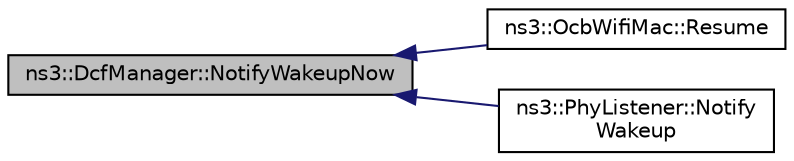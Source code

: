 digraph "ns3::DcfManager::NotifyWakeupNow"
{
  edge [fontname="Helvetica",fontsize="10",labelfontname="Helvetica",labelfontsize="10"];
  node [fontname="Helvetica",fontsize="10",shape=record];
  rankdir="LR";
  Node1 [label="ns3::DcfManager::NotifyWakeupNow",height=0.2,width=0.4,color="black", fillcolor="grey75", style="filled", fontcolor="black"];
  Node1 -> Node2 [dir="back",color="midnightblue",fontsize="10",style="solid"];
  Node2 [label="ns3::OcbWifiMac::Resume",height=0.2,width=0.4,color="black", fillcolor="white", style="filled",URL="$d0/dd1/classns3_1_1OcbWifiMac.html#aee8907d49aac54ae17ca13cde9f8e844"];
  Node1 -> Node3 [dir="back",color="midnightblue",fontsize="10",style="solid"];
  Node3 [label="ns3::PhyListener::Notify\lWakeup",height=0.2,width=0.4,color="black", fillcolor="white", style="filled",URL="$d4/d0a/classns3_1_1PhyListener.html#a8c97d1059902d38919ad501a3243f31a"];
}

